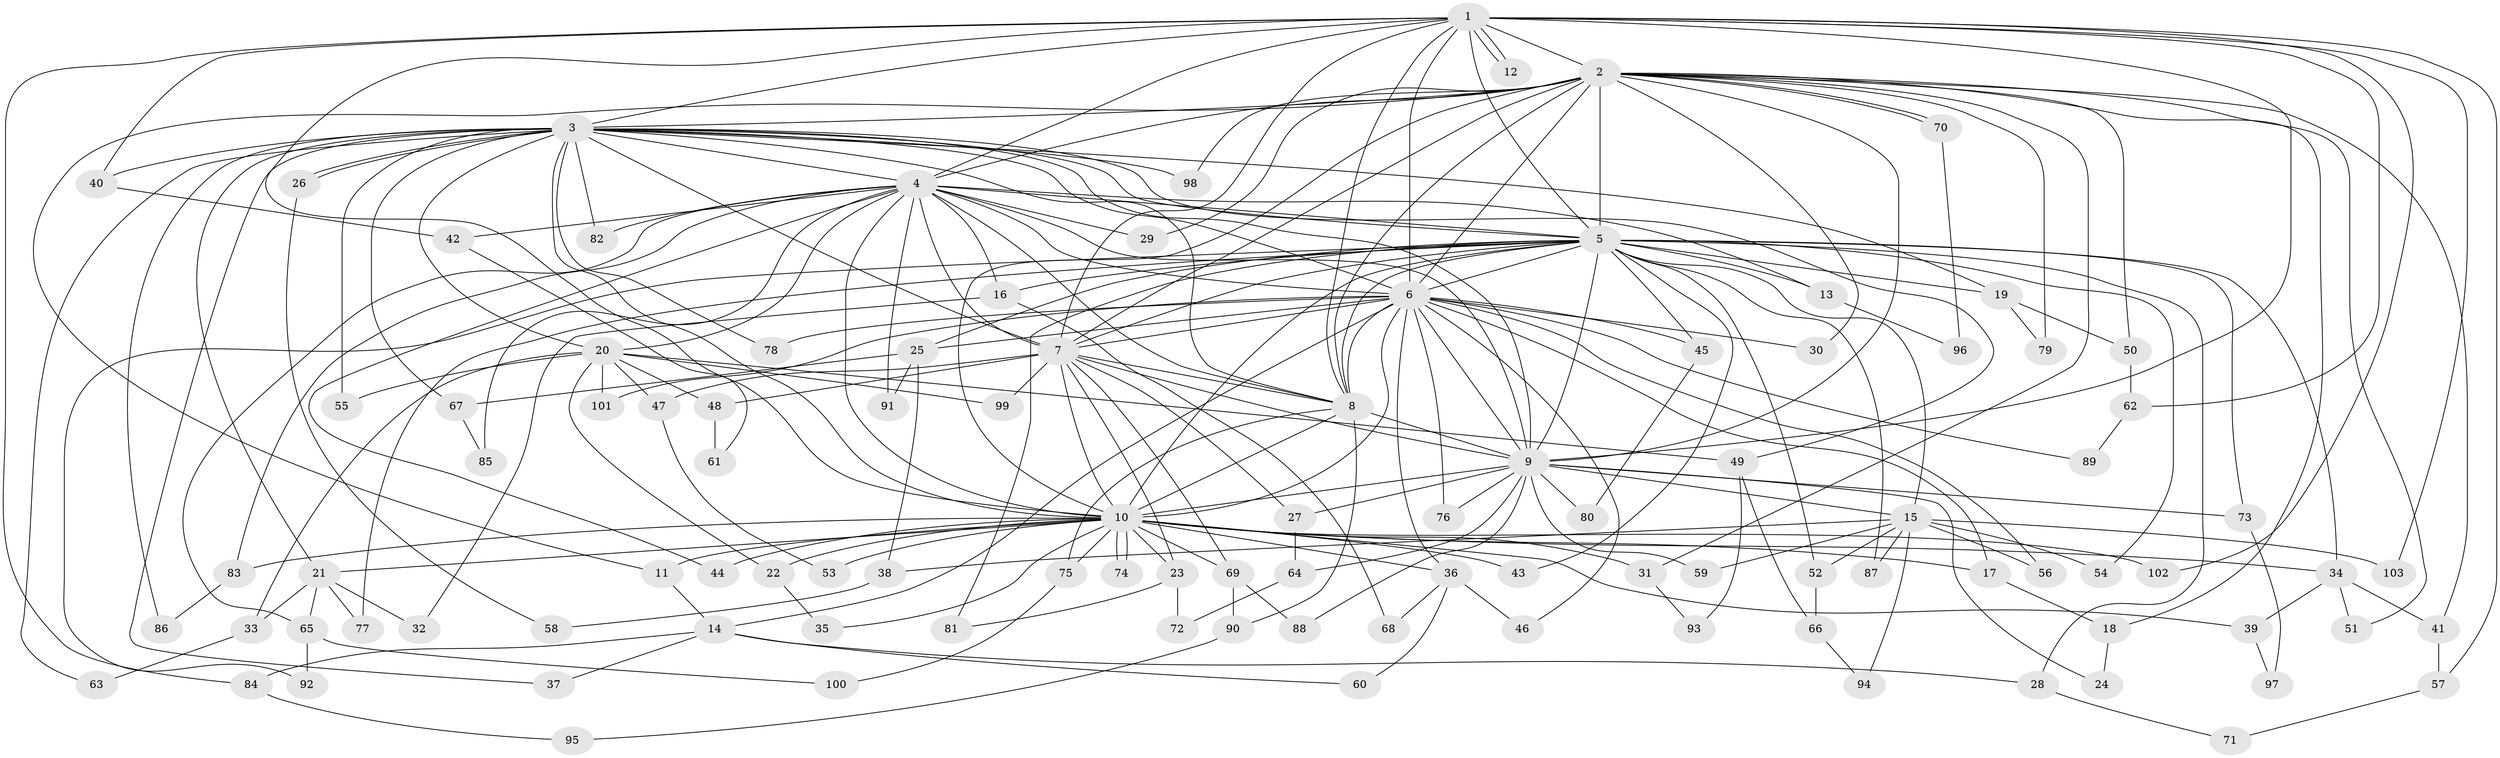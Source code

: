 // coarse degree distribution, {14: 0.013157894736842105, 20: 0.013157894736842105, 23: 0.013157894736842105, 16: 0.02631578947368421, 24: 0.013157894736842105, 22: 0.013157894736842105, 17: 0.013157894736842105, 25: 0.013157894736842105, 3: 0.32894736842105265, 6: 0.02631578947368421, 10: 0.013157894736842105, 4: 0.06578947368421052, 11: 0.013157894736842105, 2: 0.39473684210526316, 5: 0.039473684210526314}
// Generated by graph-tools (version 1.1) at 2025/51/02/27/25 19:51:44]
// undirected, 103 vertices, 231 edges
graph export_dot {
graph [start="1"]
  node [color=gray90,style=filled];
  1;
  2;
  3;
  4;
  5;
  6;
  7;
  8;
  9;
  10;
  11;
  12;
  13;
  14;
  15;
  16;
  17;
  18;
  19;
  20;
  21;
  22;
  23;
  24;
  25;
  26;
  27;
  28;
  29;
  30;
  31;
  32;
  33;
  34;
  35;
  36;
  37;
  38;
  39;
  40;
  41;
  42;
  43;
  44;
  45;
  46;
  47;
  48;
  49;
  50;
  51;
  52;
  53;
  54;
  55;
  56;
  57;
  58;
  59;
  60;
  61;
  62;
  63;
  64;
  65;
  66;
  67;
  68;
  69;
  70;
  71;
  72;
  73;
  74;
  75;
  76;
  77;
  78;
  79;
  80;
  81;
  82;
  83;
  84;
  85;
  86;
  87;
  88;
  89;
  90;
  91;
  92;
  93;
  94;
  95;
  96;
  97;
  98;
  99;
  100;
  101;
  102;
  103;
  1 -- 2;
  1 -- 3;
  1 -- 4;
  1 -- 5;
  1 -- 6;
  1 -- 7;
  1 -- 8;
  1 -- 9;
  1 -- 10;
  1 -- 12;
  1 -- 12;
  1 -- 40;
  1 -- 57;
  1 -- 62;
  1 -- 84;
  1 -- 102;
  1 -- 103;
  2 -- 3;
  2 -- 4;
  2 -- 5;
  2 -- 6;
  2 -- 7;
  2 -- 8;
  2 -- 9;
  2 -- 10;
  2 -- 11;
  2 -- 18;
  2 -- 29;
  2 -- 30;
  2 -- 31;
  2 -- 41;
  2 -- 50;
  2 -- 51;
  2 -- 70;
  2 -- 70;
  2 -- 79;
  2 -- 98;
  3 -- 4;
  3 -- 5;
  3 -- 6;
  3 -- 7;
  3 -- 8;
  3 -- 9;
  3 -- 10;
  3 -- 19;
  3 -- 20;
  3 -- 21;
  3 -- 26;
  3 -- 26;
  3 -- 37;
  3 -- 40;
  3 -- 49;
  3 -- 55;
  3 -- 63;
  3 -- 67;
  3 -- 78;
  3 -- 82;
  3 -- 86;
  3 -- 98;
  4 -- 5;
  4 -- 6;
  4 -- 7;
  4 -- 8;
  4 -- 9;
  4 -- 10;
  4 -- 13;
  4 -- 16;
  4 -- 20;
  4 -- 29;
  4 -- 42;
  4 -- 44;
  4 -- 65;
  4 -- 82;
  4 -- 83;
  4 -- 85;
  4 -- 91;
  5 -- 6;
  5 -- 7;
  5 -- 8;
  5 -- 9;
  5 -- 10;
  5 -- 13;
  5 -- 15;
  5 -- 16;
  5 -- 19;
  5 -- 25;
  5 -- 28;
  5 -- 34;
  5 -- 43;
  5 -- 45;
  5 -- 52;
  5 -- 54;
  5 -- 73;
  5 -- 77;
  5 -- 81;
  5 -- 87;
  5 -- 92;
  6 -- 7;
  6 -- 8;
  6 -- 9;
  6 -- 10;
  6 -- 14;
  6 -- 17;
  6 -- 25;
  6 -- 30;
  6 -- 36;
  6 -- 45;
  6 -- 46;
  6 -- 56;
  6 -- 76;
  6 -- 78;
  6 -- 89;
  6 -- 101;
  7 -- 8;
  7 -- 9;
  7 -- 10;
  7 -- 23;
  7 -- 27;
  7 -- 47;
  7 -- 48;
  7 -- 69;
  7 -- 99;
  8 -- 9;
  8 -- 10;
  8 -- 75;
  8 -- 90;
  9 -- 10;
  9 -- 15;
  9 -- 24;
  9 -- 27;
  9 -- 59;
  9 -- 64;
  9 -- 73;
  9 -- 76;
  9 -- 80;
  9 -- 88;
  10 -- 11;
  10 -- 17;
  10 -- 21;
  10 -- 22;
  10 -- 23;
  10 -- 31;
  10 -- 34;
  10 -- 35;
  10 -- 36;
  10 -- 39;
  10 -- 43;
  10 -- 44;
  10 -- 53;
  10 -- 69;
  10 -- 74;
  10 -- 74;
  10 -- 75;
  10 -- 83;
  10 -- 102;
  11 -- 14;
  13 -- 96;
  14 -- 28;
  14 -- 37;
  14 -- 60;
  14 -- 84;
  15 -- 38;
  15 -- 52;
  15 -- 54;
  15 -- 56;
  15 -- 59;
  15 -- 87;
  15 -- 94;
  15 -- 103;
  16 -- 32;
  16 -- 68;
  17 -- 18;
  18 -- 24;
  19 -- 50;
  19 -- 79;
  20 -- 22;
  20 -- 33;
  20 -- 47;
  20 -- 48;
  20 -- 49;
  20 -- 55;
  20 -- 99;
  20 -- 101;
  21 -- 32;
  21 -- 33;
  21 -- 65;
  21 -- 77;
  22 -- 35;
  23 -- 72;
  23 -- 81;
  25 -- 38;
  25 -- 67;
  25 -- 91;
  26 -- 58;
  27 -- 64;
  28 -- 71;
  31 -- 93;
  33 -- 63;
  34 -- 39;
  34 -- 41;
  34 -- 51;
  36 -- 46;
  36 -- 60;
  36 -- 68;
  38 -- 58;
  39 -- 97;
  40 -- 42;
  41 -- 57;
  42 -- 61;
  45 -- 80;
  47 -- 53;
  48 -- 61;
  49 -- 66;
  49 -- 93;
  50 -- 62;
  52 -- 66;
  57 -- 71;
  62 -- 89;
  64 -- 72;
  65 -- 92;
  65 -- 100;
  66 -- 94;
  67 -- 85;
  69 -- 88;
  69 -- 90;
  70 -- 96;
  73 -- 97;
  75 -- 100;
  83 -- 86;
  84 -- 95;
  90 -- 95;
}
